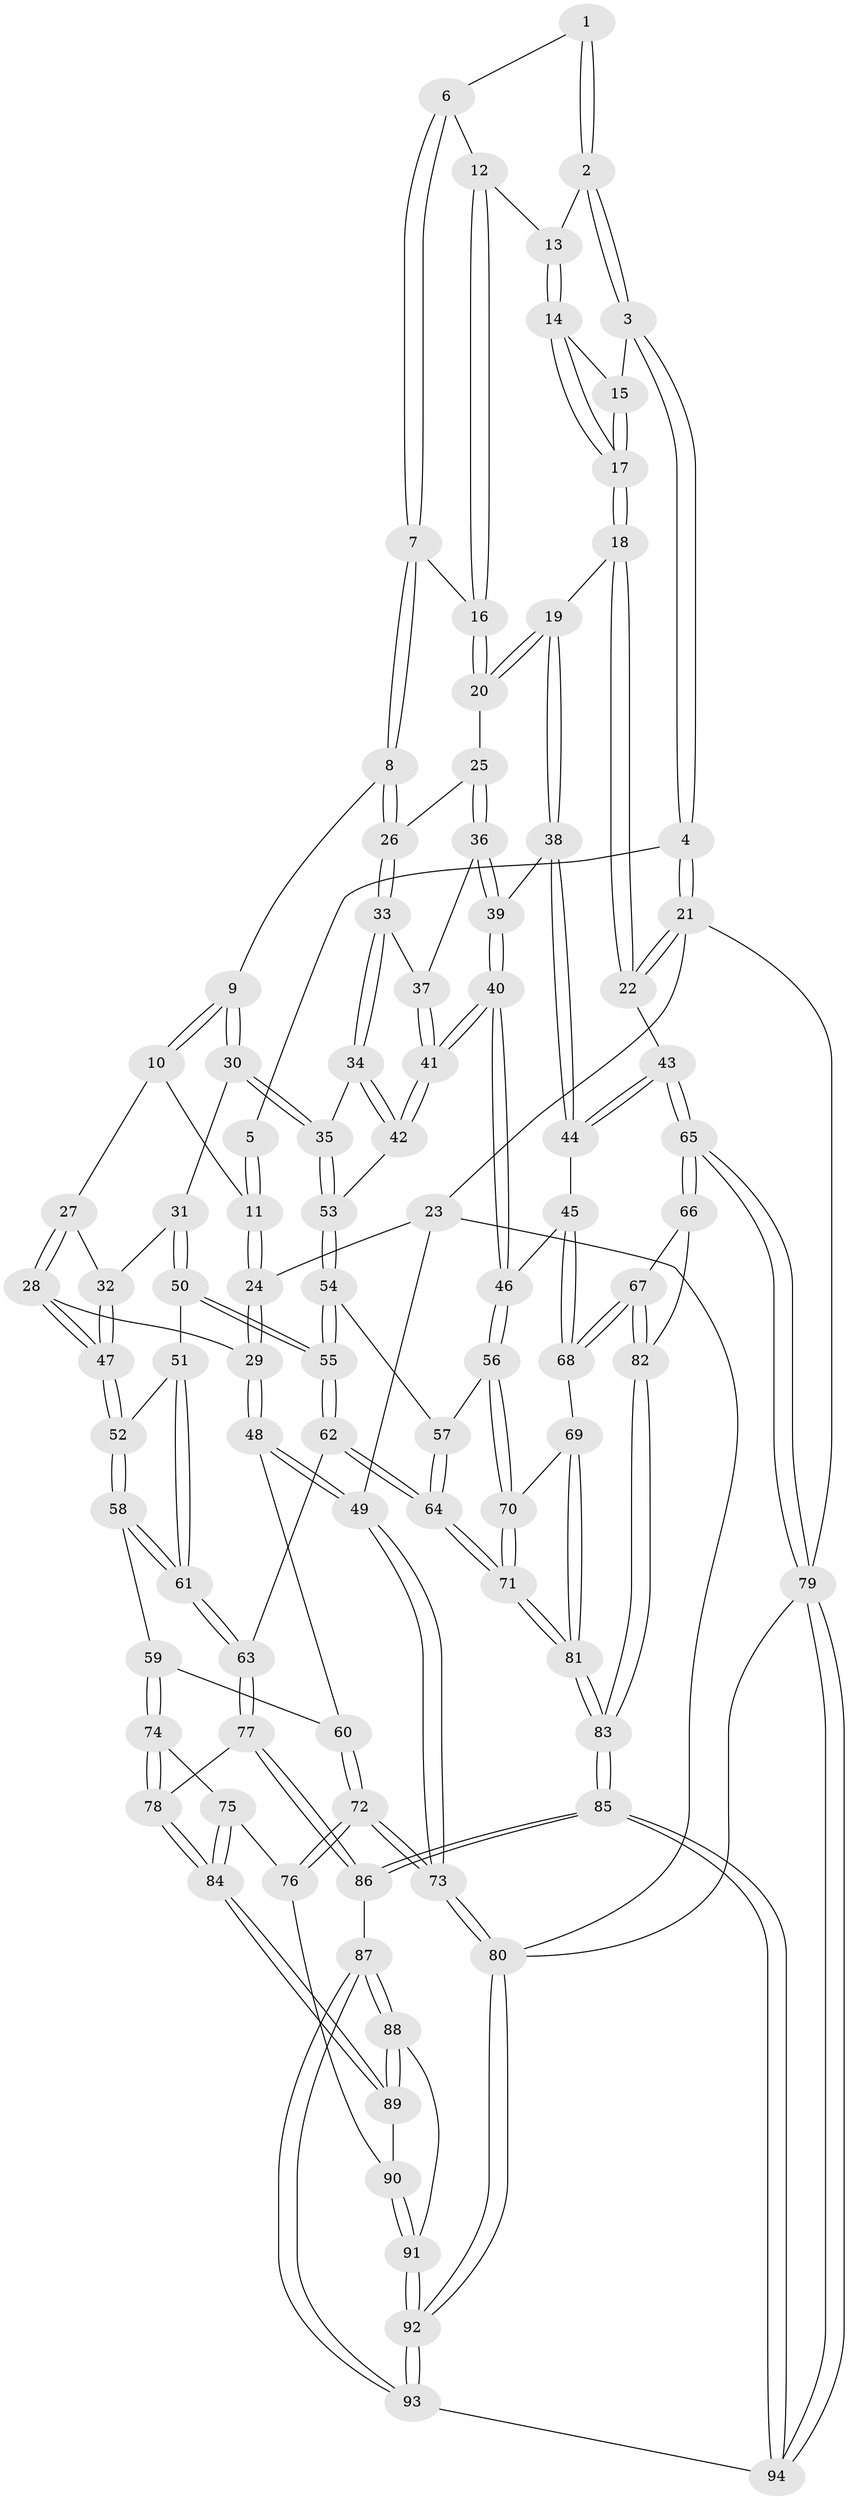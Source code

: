 // Generated by graph-tools (version 1.1) at 2025/51/03/09/25 03:51:10]
// undirected, 94 vertices, 232 edges
graph export_dot {
graph [start="1"]
  node [color=gray90,style=filled];
  1 [pos="+0.6252644933775826+0.005426308556018053"];
  2 [pos="+0.7792077309223306+0.07411713674974986"];
  3 [pos="+1+0"];
  4 [pos="+1+0"];
  5 [pos="+0.5125173560235088+0"];
  6 [pos="+0.6342915821693424+0.050691368020252904"];
  7 [pos="+0.6153605495887418+0.21788352481731535"];
  8 [pos="+0.5145227009328933+0.2606446988132182"];
  9 [pos="+0.5076694735704401+0.25807218409542293"];
  10 [pos="+0.26780758300078933+0.019296472377582936"];
  11 [pos="+0.2129224228774441+0"];
  12 [pos="+0.7188981885677956+0.16381696490676834"];
  13 [pos="+0.7863748148701848+0.13242511718676275"];
  14 [pos="+0.8112448342760641+0.15182314498847127"];
  15 [pos="+0.9699015869112722+0.0344092802549874"];
  16 [pos="+0.6761869827840605+0.22019166210499208"];
  17 [pos="+0.886501087791609+0.2730512575966346"];
  18 [pos="+0.8934292982700205+0.3044904229126414"];
  19 [pos="+0.8807545004647348+0.31079345916594536"];
  20 [pos="+0.7576475144424878+0.30889959969251946"];
  21 [pos="+1+0"];
  22 [pos="+1+0.38850820327882263"];
  23 [pos="+0+0"];
  24 [pos="+0+0"];
  25 [pos="+0.7041042915975438+0.3572982166666923"];
  26 [pos="+0.5288537850434111+0.2847791925504558"];
  27 [pos="+0.2645194501280053+0.22068294445880146"];
  28 [pos="+0.14344365495602562+0.467308918777584"];
  29 [pos="+0.1326908860188219+0.4647618480895111"];
  30 [pos="+0.38252931324527445+0.4409319368162244"];
  31 [pos="+0.36744864690767276+0.4437013880146698"];
  32 [pos="+0.33821880931753634+0.42857917736390005"];
  33 [pos="+0.5550520479407758+0.3796285370765215"];
  34 [pos="+0.5546896662125478+0.3822191173567221"];
  35 [pos="+0.4689788462832855+0.4828547558127527"];
  36 [pos="+0.6936760611468075+0.3865931468654224"];
  37 [pos="+0.6260702715267369+0.3952218392890516"];
  38 [pos="+0.8174938928235871+0.44801750308796473"];
  39 [pos="+0.7023255577404666+0.45429131148032215"];
  40 [pos="+0.6586426807920962+0.5287330096497993"];
  41 [pos="+0.6386646173340143+0.5168837732210397"];
  42 [pos="+0.6069653035478956+0.5026106707409285"];
  43 [pos="+1+0.4960625059950139"];
  44 [pos="+0.836625721219377+0.5483850694191663"];
  45 [pos="+0.8100734996832221+0.5831633366062894"];
  46 [pos="+0.6764495965977093+0.5815285462472284"];
  47 [pos="+0.15951208343727966+0.47999068464809375"];
  48 [pos="+0+0.5207509528278375"];
  49 [pos="+0+0.5165475925433468"];
  50 [pos="+0.35130554601002423+0.528572727507767"];
  51 [pos="+0.32706780598267016+0.5760751137881939"];
  52 [pos="+0.16511522490401784+0.49525169627539156"];
  53 [pos="+0.49197764673810984+0.518479644282084"];
  54 [pos="+0.48058720627700907+0.5894641266782698"];
  55 [pos="+0.47858103921187917+0.5911038139574487"];
  56 [pos="+0.6580297750584504+0.6156074796496752"];
  57 [pos="+0.5256133872733391+0.60781867350169"];
  58 [pos="+0.16859227649554884+0.5619505526009816"];
  59 [pos="+0.10381126566310868+0.6707232950468236"];
  60 [pos="+0.06682344731801923+0.6518397440707036"];
  61 [pos="+0.3346373575646508+0.7329666829890016"];
  62 [pos="+0.3665526855179051+0.7374757734114751"];
  63 [pos="+0.33759717602715533+0.7415133826819194"];
  64 [pos="+0.5563522212056787+0.7989181274052909"];
  65 [pos="+1+0.8026243036829411"];
  66 [pos="+1+0.790544108445779"];
  67 [pos="+0.943009876750758+0.7506229341686785"];
  68 [pos="+0.865741145036684+0.71684093652629"];
  69 [pos="+0.8019255903887923+0.741063927578766"];
  70 [pos="+0.6562260473375995+0.6412001475298702"];
  71 [pos="+0.5865032703091355+0.8130437996894301"];
  72 [pos="+0+0.8174609681238462"];
  73 [pos="+0+0.8155918511502264"];
  74 [pos="+0.11097379964858832+0.6909130160758975"];
  75 [pos="+0.04692281974379977+0.8077451021865062"];
  76 [pos="+0.02502784853946834+0.8238526806059098"];
  77 [pos="+0.3361804652434038+0.7430552498307726"];
  78 [pos="+0.31511196619595827+0.7568736568917206"];
  79 [pos="+1+1"];
  80 [pos="+0+1"];
  81 [pos="+0.6374932796354311+0.9006893954229562"];
  82 [pos="+0.7101309943505194+0.9482312213425884"];
  83 [pos="+0.6515950047146134+0.9830945558379939"];
  84 [pos="+0.27073359298532734+0.8206224842123299"];
  85 [pos="+0.6388709731280854+1"];
  86 [pos="+0.4212413603480554+0.9458652922005458"];
  87 [pos="+0.2589188884785308+0.9394596785529482"];
  88 [pos="+0.2551588122883442+0.906533100919889"];
  89 [pos="+0.26528349474218504+0.8400766373485095"];
  90 [pos="+0.07138781960554888+0.8922300690958972"];
  91 [pos="+0.08369740786246439+0.9217776562101517"];
  92 [pos="+0.08131198271999807+1"];
  93 [pos="+0.22087690627051+1"];
  94 [pos="+0.6398863294191949+1"];
  1 -- 2;
  1 -- 2;
  1 -- 6;
  2 -- 3;
  2 -- 3;
  2 -- 13;
  3 -- 4;
  3 -- 4;
  3 -- 15;
  4 -- 5;
  4 -- 21;
  4 -- 21;
  5 -- 11;
  5 -- 11;
  6 -- 7;
  6 -- 7;
  6 -- 12;
  7 -- 8;
  7 -- 8;
  7 -- 16;
  8 -- 9;
  8 -- 26;
  8 -- 26;
  9 -- 10;
  9 -- 10;
  9 -- 30;
  9 -- 30;
  10 -- 11;
  10 -- 27;
  11 -- 24;
  11 -- 24;
  12 -- 13;
  12 -- 16;
  12 -- 16;
  13 -- 14;
  13 -- 14;
  14 -- 15;
  14 -- 17;
  14 -- 17;
  15 -- 17;
  15 -- 17;
  16 -- 20;
  16 -- 20;
  17 -- 18;
  17 -- 18;
  18 -- 19;
  18 -- 22;
  18 -- 22;
  19 -- 20;
  19 -- 20;
  19 -- 38;
  19 -- 38;
  20 -- 25;
  21 -- 22;
  21 -- 22;
  21 -- 23;
  21 -- 79;
  22 -- 43;
  23 -- 24;
  23 -- 49;
  23 -- 80;
  24 -- 29;
  24 -- 29;
  25 -- 26;
  25 -- 36;
  25 -- 36;
  26 -- 33;
  26 -- 33;
  27 -- 28;
  27 -- 28;
  27 -- 32;
  28 -- 29;
  28 -- 47;
  28 -- 47;
  29 -- 48;
  29 -- 48;
  30 -- 31;
  30 -- 35;
  30 -- 35;
  31 -- 32;
  31 -- 50;
  31 -- 50;
  32 -- 47;
  32 -- 47;
  33 -- 34;
  33 -- 34;
  33 -- 37;
  34 -- 35;
  34 -- 42;
  34 -- 42;
  35 -- 53;
  35 -- 53;
  36 -- 37;
  36 -- 39;
  36 -- 39;
  37 -- 41;
  37 -- 41;
  38 -- 39;
  38 -- 44;
  38 -- 44;
  39 -- 40;
  39 -- 40;
  40 -- 41;
  40 -- 41;
  40 -- 46;
  40 -- 46;
  41 -- 42;
  41 -- 42;
  42 -- 53;
  43 -- 44;
  43 -- 44;
  43 -- 65;
  43 -- 65;
  44 -- 45;
  45 -- 46;
  45 -- 68;
  45 -- 68;
  46 -- 56;
  46 -- 56;
  47 -- 52;
  47 -- 52;
  48 -- 49;
  48 -- 49;
  48 -- 60;
  49 -- 73;
  49 -- 73;
  50 -- 51;
  50 -- 55;
  50 -- 55;
  51 -- 52;
  51 -- 61;
  51 -- 61;
  52 -- 58;
  52 -- 58;
  53 -- 54;
  53 -- 54;
  54 -- 55;
  54 -- 55;
  54 -- 57;
  55 -- 62;
  55 -- 62;
  56 -- 57;
  56 -- 70;
  56 -- 70;
  57 -- 64;
  57 -- 64;
  58 -- 59;
  58 -- 61;
  58 -- 61;
  59 -- 60;
  59 -- 74;
  59 -- 74;
  60 -- 72;
  60 -- 72;
  61 -- 63;
  61 -- 63;
  62 -- 63;
  62 -- 64;
  62 -- 64;
  63 -- 77;
  63 -- 77;
  64 -- 71;
  64 -- 71;
  65 -- 66;
  65 -- 66;
  65 -- 79;
  65 -- 79;
  66 -- 67;
  66 -- 82;
  67 -- 68;
  67 -- 68;
  67 -- 82;
  67 -- 82;
  68 -- 69;
  69 -- 70;
  69 -- 81;
  69 -- 81;
  70 -- 71;
  70 -- 71;
  71 -- 81;
  71 -- 81;
  72 -- 73;
  72 -- 73;
  72 -- 76;
  72 -- 76;
  73 -- 80;
  73 -- 80;
  74 -- 75;
  74 -- 78;
  74 -- 78;
  75 -- 76;
  75 -- 84;
  75 -- 84;
  76 -- 90;
  77 -- 78;
  77 -- 86;
  77 -- 86;
  78 -- 84;
  78 -- 84;
  79 -- 94;
  79 -- 94;
  79 -- 80;
  80 -- 92;
  80 -- 92;
  81 -- 83;
  81 -- 83;
  82 -- 83;
  82 -- 83;
  83 -- 85;
  83 -- 85;
  84 -- 89;
  84 -- 89;
  85 -- 86;
  85 -- 86;
  85 -- 94;
  85 -- 94;
  86 -- 87;
  87 -- 88;
  87 -- 88;
  87 -- 93;
  87 -- 93;
  88 -- 89;
  88 -- 89;
  88 -- 91;
  89 -- 90;
  90 -- 91;
  90 -- 91;
  91 -- 92;
  91 -- 92;
  92 -- 93;
  92 -- 93;
  93 -- 94;
}
